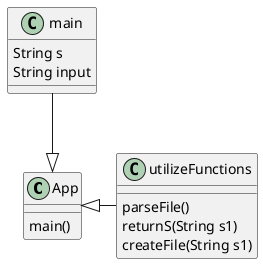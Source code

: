 @startuml
'https://plantuml.com/class-diagram

App <|- utilizeFunctions
App : main()
main --|> App
main : String s
main : String input


utilizeFunctions : parseFile()
utilizeFunctions : returnS(String s1)
utilizeFunctions : createFile(String s1)

@enduml